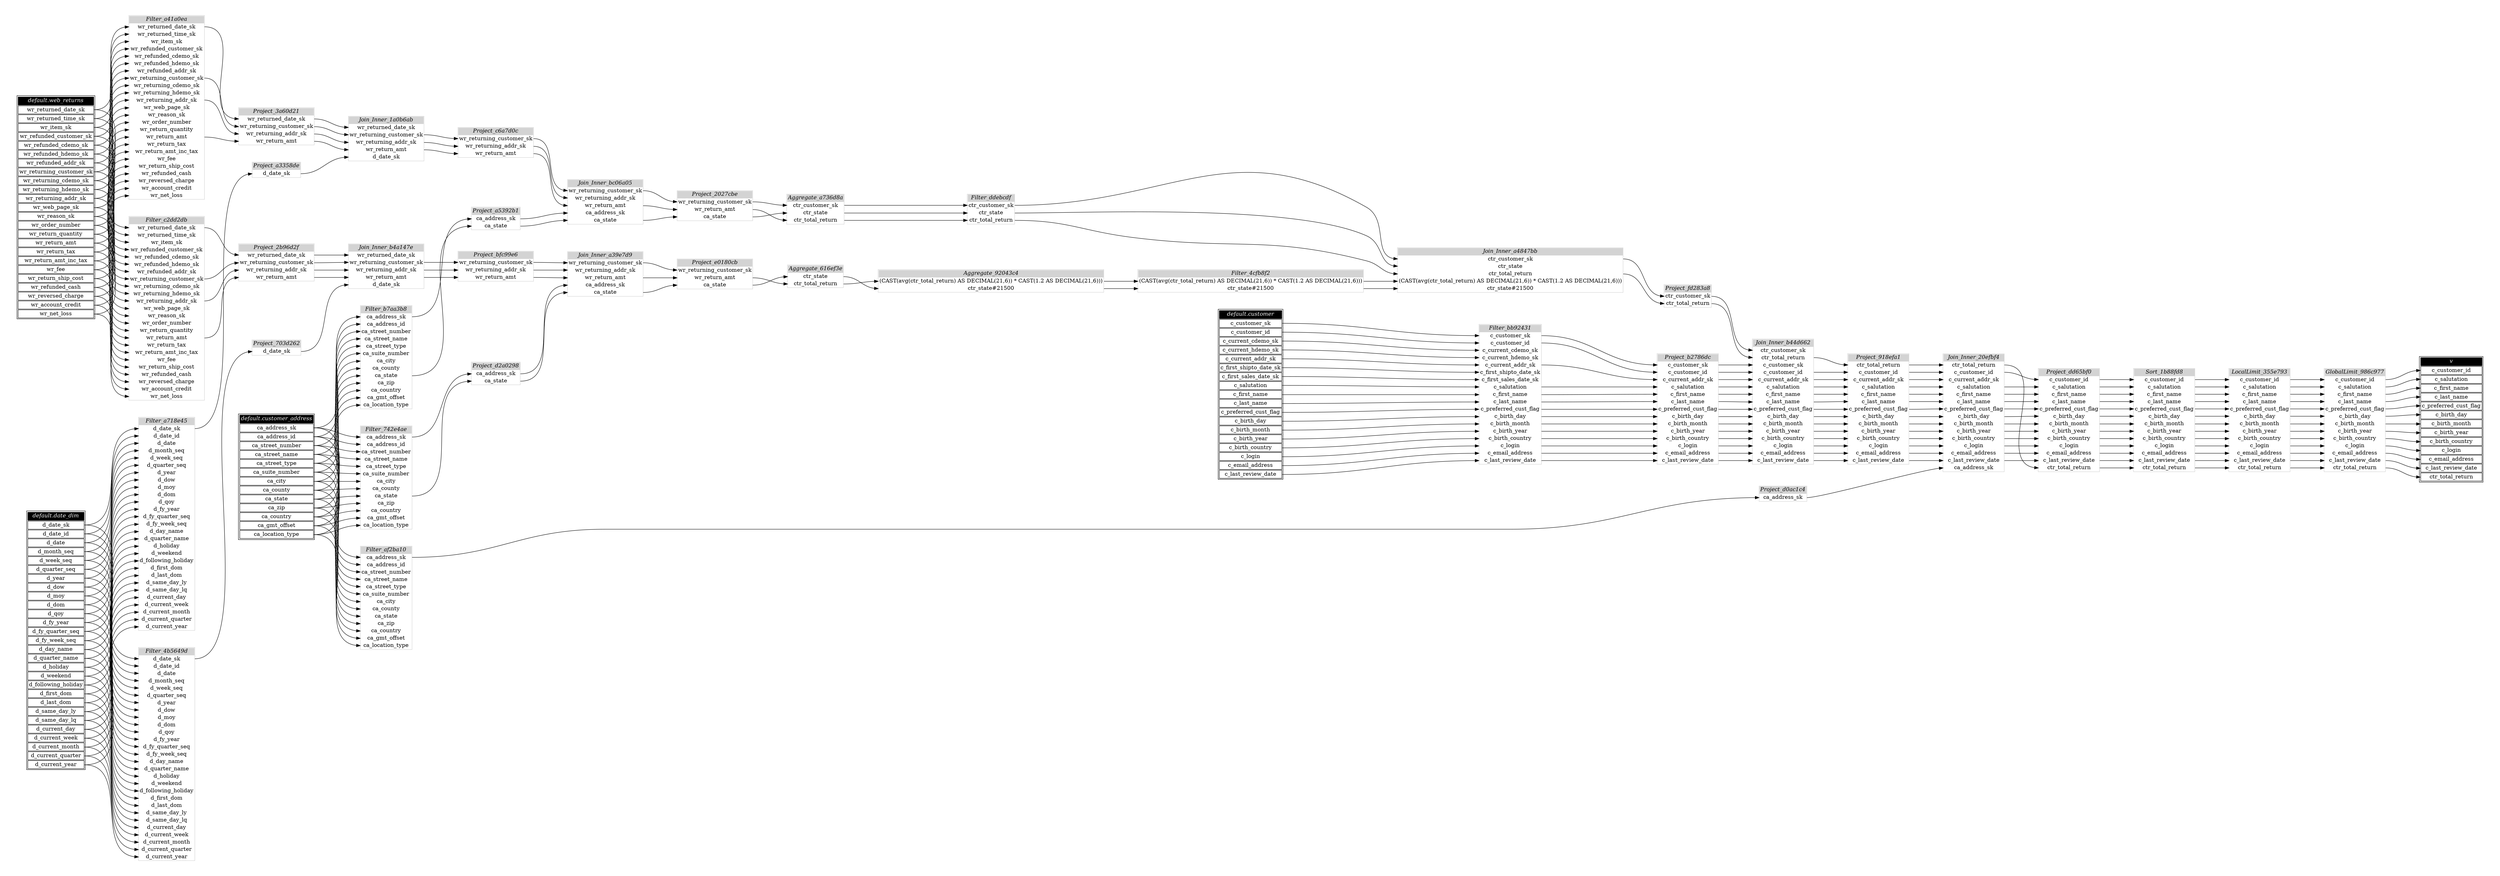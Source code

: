 // Automatically generated by TPCDSFlowTestSuite


digraph {
  graph [pad="0.5" nodesep="0.5" ranksep="1" fontname="Helvetica" rankdir=LR];
  node [shape=plaintext]

  
"Aggregate_616ef3e" [label=<
<table color="lightgray" border="1" cellborder="0" cellspacing="0">
  <tr><td bgcolor="lightgray" port="nodeName"><i>Aggregate_616ef3e</i></td></tr>
  <tr><td port="0">ctr_state</td></tr>
<tr><td port="1">ctr_total_return</td></tr>
</table>>];
     

"Aggregate_92043c4" [label=<
<table color="lightgray" border="1" cellborder="0" cellspacing="0">
  <tr><td bgcolor="lightgray" port="nodeName"><i>Aggregate_92043c4</i></td></tr>
  <tr><td port="0">(CAST(avg(ctr_total_return) AS DECIMAL(21,6)) * CAST(1.2 AS DECIMAL(21,6)))</td></tr>
<tr><td port="1">ctr_state#21500</td></tr>
</table>>];
     

"Aggregate_a736d8a" [label=<
<table color="lightgray" border="1" cellborder="0" cellspacing="0">
  <tr><td bgcolor="lightgray" port="nodeName"><i>Aggregate_a736d8a</i></td></tr>
  <tr><td port="0">ctr_customer_sk</td></tr>
<tr><td port="1">ctr_state</td></tr>
<tr><td port="2">ctr_total_return</td></tr>
</table>>];
     

"Filter_4b5649d" [label=<
<table color="lightgray" border="1" cellborder="0" cellspacing="0">
  <tr><td bgcolor="lightgray" port="nodeName"><i>Filter_4b5649d</i></td></tr>
  <tr><td port="0">d_date_sk</td></tr>
<tr><td port="1">d_date_id</td></tr>
<tr><td port="2">d_date</td></tr>
<tr><td port="3">d_month_seq</td></tr>
<tr><td port="4">d_week_seq</td></tr>
<tr><td port="5">d_quarter_seq</td></tr>
<tr><td port="6">d_year</td></tr>
<tr><td port="7">d_dow</td></tr>
<tr><td port="8">d_moy</td></tr>
<tr><td port="9">d_dom</td></tr>
<tr><td port="10">d_qoy</td></tr>
<tr><td port="11">d_fy_year</td></tr>
<tr><td port="12">d_fy_quarter_seq</td></tr>
<tr><td port="13">d_fy_week_seq</td></tr>
<tr><td port="14">d_day_name</td></tr>
<tr><td port="15">d_quarter_name</td></tr>
<tr><td port="16">d_holiday</td></tr>
<tr><td port="17">d_weekend</td></tr>
<tr><td port="18">d_following_holiday</td></tr>
<tr><td port="19">d_first_dom</td></tr>
<tr><td port="20">d_last_dom</td></tr>
<tr><td port="21">d_same_day_ly</td></tr>
<tr><td port="22">d_same_day_lq</td></tr>
<tr><td port="23">d_current_day</td></tr>
<tr><td port="24">d_current_week</td></tr>
<tr><td port="25">d_current_month</td></tr>
<tr><td port="26">d_current_quarter</td></tr>
<tr><td port="27">d_current_year</td></tr>
</table>>];
     

"Filter_4cfb8f2" [label=<
<table color="lightgray" border="1" cellborder="0" cellspacing="0">
  <tr><td bgcolor="lightgray" port="nodeName"><i>Filter_4cfb8f2</i></td></tr>
  <tr><td port="0">(CAST(avg(ctr_total_return) AS DECIMAL(21,6)) * CAST(1.2 AS DECIMAL(21,6)))</td></tr>
<tr><td port="1">ctr_state#21500</td></tr>
</table>>];
     

"Filter_742e4ae" [label=<
<table color="lightgray" border="1" cellborder="0" cellspacing="0">
  <tr><td bgcolor="lightgray" port="nodeName"><i>Filter_742e4ae</i></td></tr>
  <tr><td port="0">ca_address_sk</td></tr>
<tr><td port="1">ca_address_id</td></tr>
<tr><td port="2">ca_street_number</td></tr>
<tr><td port="3">ca_street_name</td></tr>
<tr><td port="4">ca_street_type</td></tr>
<tr><td port="5">ca_suite_number</td></tr>
<tr><td port="6">ca_city</td></tr>
<tr><td port="7">ca_county</td></tr>
<tr><td port="8">ca_state</td></tr>
<tr><td port="9">ca_zip</td></tr>
<tr><td port="10">ca_country</td></tr>
<tr><td port="11">ca_gmt_offset</td></tr>
<tr><td port="12">ca_location_type</td></tr>
</table>>];
     

"Filter_a41a0ea" [label=<
<table color="lightgray" border="1" cellborder="0" cellspacing="0">
  <tr><td bgcolor="lightgray" port="nodeName"><i>Filter_a41a0ea</i></td></tr>
  <tr><td port="0">wr_returned_date_sk</td></tr>
<tr><td port="1">wr_returned_time_sk</td></tr>
<tr><td port="2">wr_item_sk</td></tr>
<tr><td port="3">wr_refunded_customer_sk</td></tr>
<tr><td port="4">wr_refunded_cdemo_sk</td></tr>
<tr><td port="5">wr_refunded_hdemo_sk</td></tr>
<tr><td port="6">wr_refunded_addr_sk</td></tr>
<tr><td port="7">wr_returning_customer_sk</td></tr>
<tr><td port="8">wr_returning_cdemo_sk</td></tr>
<tr><td port="9">wr_returning_hdemo_sk</td></tr>
<tr><td port="10">wr_returning_addr_sk</td></tr>
<tr><td port="11">wr_web_page_sk</td></tr>
<tr><td port="12">wr_reason_sk</td></tr>
<tr><td port="13">wr_order_number</td></tr>
<tr><td port="14">wr_return_quantity</td></tr>
<tr><td port="15">wr_return_amt</td></tr>
<tr><td port="16">wr_return_tax</td></tr>
<tr><td port="17">wr_return_amt_inc_tax</td></tr>
<tr><td port="18">wr_fee</td></tr>
<tr><td port="19">wr_return_ship_cost</td></tr>
<tr><td port="20">wr_refunded_cash</td></tr>
<tr><td port="21">wr_reversed_charge</td></tr>
<tr><td port="22">wr_account_credit</td></tr>
<tr><td port="23">wr_net_loss</td></tr>
</table>>];
     

"Filter_a718e45" [label=<
<table color="lightgray" border="1" cellborder="0" cellspacing="0">
  <tr><td bgcolor="lightgray" port="nodeName"><i>Filter_a718e45</i></td></tr>
  <tr><td port="0">d_date_sk</td></tr>
<tr><td port="1">d_date_id</td></tr>
<tr><td port="2">d_date</td></tr>
<tr><td port="3">d_month_seq</td></tr>
<tr><td port="4">d_week_seq</td></tr>
<tr><td port="5">d_quarter_seq</td></tr>
<tr><td port="6">d_year</td></tr>
<tr><td port="7">d_dow</td></tr>
<tr><td port="8">d_moy</td></tr>
<tr><td port="9">d_dom</td></tr>
<tr><td port="10">d_qoy</td></tr>
<tr><td port="11">d_fy_year</td></tr>
<tr><td port="12">d_fy_quarter_seq</td></tr>
<tr><td port="13">d_fy_week_seq</td></tr>
<tr><td port="14">d_day_name</td></tr>
<tr><td port="15">d_quarter_name</td></tr>
<tr><td port="16">d_holiday</td></tr>
<tr><td port="17">d_weekend</td></tr>
<tr><td port="18">d_following_holiday</td></tr>
<tr><td port="19">d_first_dom</td></tr>
<tr><td port="20">d_last_dom</td></tr>
<tr><td port="21">d_same_day_ly</td></tr>
<tr><td port="22">d_same_day_lq</td></tr>
<tr><td port="23">d_current_day</td></tr>
<tr><td port="24">d_current_week</td></tr>
<tr><td port="25">d_current_month</td></tr>
<tr><td port="26">d_current_quarter</td></tr>
<tr><td port="27">d_current_year</td></tr>
</table>>];
     

"Filter_af2ba10" [label=<
<table color="lightgray" border="1" cellborder="0" cellspacing="0">
  <tr><td bgcolor="lightgray" port="nodeName"><i>Filter_af2ba10</i></td></tr>
  <tr><td port="0">ca_address_sk</td></tr>
<tr><td port="1">ca_address_id</td></tr>
<tr><td port="2">ca_street_number</td></tr>
<tr><td port="3">ca_street_name</td></tr>
<tr><td port="4">ca_street_type</td></tr>
<tr><td port="5">ca_suite_number</td></tr>
<tr><td port="6">ca_city</td></tr>
<tr><td port="7">ca_county</td></tr>
<tr><td port="8">ca_state</td></tr>
<tr><td port="9">ca_zip</td></tr>
<tr><td port="10">ca_country</td></tr>
<tr><td port="11">ca_gmt_offset</td></tr>
<tr><td port="12">ca_location_type</td></tr>
</table>>];
     

"Filter_b7aa3b8" [label=<
<table color="lightgray" border="1" cellborder="0" cellspacing="0">
  <tr><td bgcolor="lightgray" port="nodeName"><i>Filter_b7aa3b8</i></td></tr>
  <tr><td port="0">ca_address_sk</td></tr>
<tr><td port="1">ca_address_id</td></tr>
<tr><td port="2">ca_street_number</td></tr>
<tr><td port="3">ca_street_name</td></tr>
<tr><td port="4">ca_street_type</td></tr>
<tr><td port="5">ca_suite_number</td></tr>
<tr><td port="6">ca_city</td></tr>
<tr><td port="7">ca_county</td></tr>
<tr><td port="8">ca_state</td></tr>
<tr><td port="9">ca_zip</td></tr>
<tr><td port="10">ca_country</td></tr>
<tr><td port="11">ca_gmt_offset</td></tr>
<tr><td port="12">ca_location_type</td></tr>
</table>>];
     

"Filter_bb92431" [label=<
<table color="lightgray" border="1" cellborder="0" cellspacing="0">
  <tr><td bgcolor="lightgray" port="nodeName"><i>Filter_bb92431</i></td></tr>
  <tr><td port="0">c_customer_sk</td></tr>
<tr><td port="1">c_customer_id</td></tr>
<tr><td port="2">c_current_cdemo_sk</td></tr>
<tr><td port="3">c_current_hdemo_sk</td></tr>
<tr><td port="4">c_current_addr_sk</td></tr>
<tr><td port="5">c_first_shipto_date_sk</td></tr>
<tr><td port="6">c_first_sales_date_sk</td></tr>
<tr><td port="7">c_salutation</td></tr>
<tr><td port="8">c_first_name</td></tr>
<tr><td port="9">c_last_name</td></tr>
<tr><td port="10">c_preferred_cust_flag</td></tr>
<tr><td port="11">c_birth_day</td></tr>
<tr><td port="12">c_birth_month</td></tr>
<tr><td port="13">c_birth_year</td></tr>
<tr><td port="14">c_birth_country</td></tr>
<tr><td port="15">c_login</td></tr>
<tr><td port="16">c_email_address</td></tr>
<tr><td port="17">c_last_review_date</td></tr>
</table>>];
     

"Filter_c2dd2db" [label=<
<table color="lightgray" border="1" cellborder="0" cellspacing="0">
  <tr><td bgcolor="lightgray" port="nodeName"><i>Filter_c2dd2db</i></td></tr>
  <tr><td port="0">wr_returned_date_sk</td></tr>
<tr><td port="1">wr_returned_time_sk</td></tr>
<tr><td port="2">wr_item_sk</td></tr>
<tr><td port="3">wr_refunded_customer_sk</td></tr>
<tr><td port="4">wr_refunded_cdemo_sk</td></tr>
<tr><td port="5">wr_refunded_hdemo_sk</td></tr>
<tr><td port="6">wr_refunded_addr_sk</td></tr>
<tr><td port="7">wr_returning_customer_sk</td></tr>
<tr><td port="8">wr_returning_cdemo_sk</td></tr>
<tr><td port="9">wr_returning_hdemo_sk</td></tr>
<tr><td port="10">wr_returning_addr_sk</td></tr>
<tr><td port="11">wr_web_page_sk</td></tr>
<tr><td port="12">wr_reason_sk</td></tr>
<tr><td port="13">wr_order_number</td></tr>
<tr><td port="14">wr_return_quantity</td></tr>
<tr><td port="15">wr_return_amt</td></tr>
<tr><td port="16">wr_return_tax</td></tr>
<tr><td port="17">wr_return_amt_inc_tax</td></tr>
<tr><td port="18">wr_fee</td></tr>
<tr><td port="19">wr_return_ship_cost</td></tr>
<tr><td port="20">wr_refunded_cash</td></tr>
<tr><td port="21">wr_reversed_charge</td></tr>
<tr><td port="22">wr_account_credit</td></tr>
<tr><td port="23">wr_net_loss</td></tr>
</table>>];
     

"Filter_ddebcdf" [label=<
<table color="lightgray" border="1" cellborder="0" cellspacing="0">
  <tr><td bgcolor="lightgray" port="nodeName"><i>Filter_ddebcdf</i></td></tr>
  <tr><td port="0">ctr_customer_sk</td></tr>
<tr><td port="1">ctr_state</td></tr>
<tr><td port="2">ctr_total_return</td></tr>
</table>>];
     

"GlobalLimit_986c977" [label=<
<table color="lightgray" border="1" cellborder="0" cellspacing="0">
  <tr><td bgcolor="lightgray" port="nodeName"><i>GlobalLimit_986c977</i></td></tr>
  <tr><td port="0">c_customer_id</td></tr>
<tr><td port="1">c_salutation</td></tr>
<tr><td port="2">c_first_name</td></tr>
<tr><td port="3">c_last_name</td></tr>
<tr><td port="4">c_preferred_cust_flag</td></tr>
<tr><td port="5">c_birth_day</td></tr>
<tr><td port="6">c_birth_month</td></tr>
<tr><td port="7">c_birth_year</td></tr>
<tr><td port="8">c_birth_country</td></tr>
<tr><td port="9">c_login</td></tr>
<tr><td port="10">c_email_address</td></tr>
<tr><td port="11">c_last_review_date</td></tr>
<tr><td port="12">ctr_total_return</td></tr>
</table>>];
     

"Join_Inner_1a0b6ab" [label=<
<table color="lightgray" border="1" cellborder="0" cellspacing="0">
  <tr><td bgcolor="lightgray" port="nodeName"><i>Join_Inner_1a0b6ab</i></td></tr>
  <tr><td port="0">wr_returned_date_sk</td></tr>
<tr><td port="1">wr_returning_customer_sk</td></tr>
<tr><td port="2">wr_returning_addr_sk</td></tr>
<tr><td port="3">wr_return_amt</td></tr>
<tr><td port="4">d_date_sk</td></tr>
</table>>];
     

"Join_Inner_20efbf4" [label=<
<table color="lightgray" border="1" cellborder="0" cellspacing="0">
  <tr><td bgcolor="lightgray" port="nodeName"><i>Join_Inner_20efbf4</i></td></tr>
  <tr><td port="0">ctr_total_return</td></tr>
<tr><td port="1">c_customer_id</td></tr>
<tr><td port="2">c_current_addr_sk</td></tr>
<tr><td port="3">c_salutation</td></tr>
<tr><td port="4">c_first_name</td></tr>
<tr><td port="5">c_last_name</td></tr>
<tr><td port="6">c_preferred_cust_flag</td></tr>
<tr><td port="7">c_birth_day</td></tr>
<tr><td port="8">c_birth_month</td></tr>
<tr><td port="9">c_birth_year</td></tr>
<tr><td port="10">c_birth_country</td></tr>
<tr><td port="11">c_login</td></tr>
<tr><td port="12">c_email_address</td></tr>
<tr><td port="13">c_last_review_date</td></tr>
<tr><td port="14">ca_address_sk</td></tr>
</table>>];
     

"Join_Inner_a39e7d9" [label=<
<table color="lightgray" border="1" cellborder="0" cellspacing="0">
  <tr><td bgcolor="lightgray" port="nodeName"><i>Join_Inner_a39e7d9</i></td></tr>
  <tr><td port="0">wr_returning_customer_sk</td></tr>
<tr><td port="1">wr_returning_addr_sk</td></tr>
<tr><td port="2">wr_return_amt</td></tr>
<tr><td port="3">ca_address_sk</td></tr>
<tr><td port="4">ca_state</td></tr>
</table>>];
     

"Join_Inner_a4847bb" [label=<
<table color="lightgray" border="1" cellborder="0" cellspacing="0">
  <tr><td bgcolor="lightgray" port="nodeName"><i>Join_Inner_a4847bb</i></td></tr>
  <tr><td port="0">ctr_customer_sk</td></tr>
<tr><td port="1">ctr_state</td></tr>
<tr><td port="2">ctr_total_return</td></tr>
<tr><td port="3">(CAST(avg(ctr_total_return) AS DECIMAL(21,6)) * CAST(1.2 AS DECIMAL(21,6)))</td></tr>
<tr><td port="4">ctr_state#21500</td></tr>
</table>>];
     

"Join_Inner_b44d662" [label=<
<table color="lightgray" border="1" cellborder="0" cellspacing="0">
  <tr><td bgcolor="lightgray" port="nodeName"><i>Join_Inner_b44d662</i></td></tr>
  <tr><td port="0">ctr_customer_sk</td></tr>
<tr><td port="1">ctr_total_return</td></tr>
<tr><td port="2">c_customer_sk</td></tr>
<tr><td port="3">c_customer_id</td></tr>
<tr><td port="4">c_current_addr_sk</td></tr>
<tr><td port="5">c_salutation</td></tr>
<tr><td port="6">c_first_name</td></tr>
<tr><td port="7">c_last_name</td></tr>
<tr><td port="8">c_preferred_cust_flag</td></tr>
<tr><td port="9">c_birth_day</td></tr>
<tr><td port="10">c_birth_month</td></tr>
<tr><td port="11">c_birth_year</td></tr>
<tr><td port="12">c_birth_country</td></tr>
<tr><td port="13">c_login</td></tr>
<tr><td port="14">c_email_address</td></tr>
<tr><td port="15">c_last_review_date</td></tr>
</table>>];
     

"Join_Inner_b4a147e" [label=<
<table color="lightgray" border="1" cellborder="0" cellspacing="0">
  <tr><td bgcolor="lightgray" port="nodeName"><i>Join_Inner_b4a147e</i></td></tr>
  <tr><td port="0">wr_returned_date_sk</td></tr>
<tr><td port="1">wr_returning_customer_sk</td></tr>
<tr><td port="2">wr_returning_addr_sk</td></tr>
<tr><td port="3">wr_return_amt</td></tr>
<tr><td port="4">d_date_sk</td></tr>
</table>>];
     

"Join_Inner_bc06a05" [label=<
<table color="lightgray" border="1" cellborder="0" cellspacing="0">
  <tr><td bgcolor="lightgray" port="nodeName"><i>Join_Inner_bc06a05</i></td></tr>
  <tr><td port="0">wr_returning_customer_sk</td></tr>
<tr><td port="1">wr_returning_addr_sk</td></tr>
<tr><td port="2">wr_return_amt</td></tr>
<tr><td port="3">ca_address_sk</td></tr>
<tr><td port="4">ca_state</td></tr>
</table>>];
     

"LocalLimit_355e793" [label=<
<table color="lightgray" border="1" cellborder="0" cellspacing="0">
  <tr><td bgcolor="lightgray" port="nodeName"><i>LocalLimit_355e793</i></td></tr>
  <tr><td port="0">c_customer_id</td></tr>
<tr><td port="1">c_salutation</td></tr>
<tr><td port="2">c_first_name</td></tr>
<tr><td port="3">c_last_name</td></tr>
<tr><td port="4">c_preferred_cust_flag</td></tr>
<tr><td port="5">c_birth_day</td></tr>
<tr><td port="6">c_birth_month</td></tr>
<tr><td port="7">c_birth_year</td></tr>
<tr><td port="8">c_birth_country</td></tr>
<tr><td port="9">c_login</td></tr>
<tr><td port="10">c_email_address</td></tr>
<tr><td port="11">c_last_review_date</td></tr>
<tr><td port="12">ctr_total_return</td></tr>
</table>>];
     

"Project_2027cbe" [label=<
<table color="lightgray" border="1" cellborder="0" cellspacing="0">
  <tr><td bgcolor="lightgray" port="nodeName"><i>Project_2027cbe</i></td></tr>
  <tr><td port="0">wr_returning_customer_sk</td></tr>
<tr><td port="1">wr_return_amt</td></tr>
<tr><td port="2">ca_state</td></tr>
</table>>];
     

"Project_2b96d2f" [label=<
<table color="lightgray" border="1" cellborder="0" cellspacing="0">
  <tr><td bgcolor="lightgray" port="nodeName"><i>Project_2b96d2f</i></td></tr>
  <tr><td port="0">wr_returned_date_sk</td></tr>
<tr><td port="1">wr_returning_customer_sk</td></tr>
<tr><td port="2">wr_returning_addr_sk</td></tr>
<tr><td port="3">wr_return_amt</td></tr>
</table>>];
     

"Project_3a60d21" [label=<
<table color="lightgray" border="1" cellborder="0" cellspacing="0">
  <tr><td bgcolor="lightgray" port="nodeName"><i>Project_3a60d21</i></td></tr>
  <tr><td port="0">wr_returned_date_sk</td></tr>
<tr><td port="1">wr_returning_customer_sk</td></tr>
<tr><td port="2">wr_returning_addr_sk</td></tr>
<tr><td port="3">wr_return_amt</td></tr>
</table>>];
     

"Project_703d262" [label=<
<table color="lightgray" border="1" cellborder="0" cellspacing="0">
  <tr><td bgcolor="lightgray" port="nodeName"><i>Project_703d262</i></td></tr>
  <tr><td port="0">d_date_sk</td></tr>
</table>>];
     

"Project_918efa1" [label=<
<table color="lightgray" border="1" cellborder="0" cellspacing="0">
  <tr><td bgcolor="lightgray" port="nodeName"><i>Project_918efa1</i></td></tr>
  <tr><td port="0">ctr_total_return</td></tr>
<tr><td port="1">c_customer_id</td></tr>
<tr><td port="2">c_current_addr_sk</td></tr>
<tr><td port="3">c_salutation</td></tr>
<tr><td port="4">c_first_name</td></tr>
<tr><td port="5">c_last_name</td></tr>
<tr><td port="6">c_preferred_cust_flag</td></tr>
<tr><td port="7">c_birth_day</td></tr>
<tr><td port="8">c_birth_month</td></tr>
<tr><td port="9">c_birth_year</td></tr>
<tr><td port="10">c_birth_country</td></tr>
<tr><td port="11">c_login</td></tr>
<tr><td port="12">c_email_address</td></tr>
<tr><td port="13">c_last_review_date</td></tr>
</table>>];
     

"Project_a3358de" [label=<
<table color="lightgray" border="1" cellborder="0" cellspacing="0">
  <tr><td bgcolor="lightgray" port="nodeName"><i>Project_a3358de</i></td></tr>
  <tr><td port="0">d_date_sk</td></tr>
</table>>];
     

"Project_a5392b1" [label=<
<table color="lightgray" border="1" cellborder="0" cellspacing="0">
  <tr><td bgcolor="lightgray" port="nodeName"><i>Project_a5392b1</i></td></tr>
  <tr><td port="0">ca_address_sk</td></tr>
<tr><td port="1">ca_state</td></tr>
</table>>];
     

"Project_b2786dc" [label=<
<table color="lightgray" border="1" cellborder="0" cellspacing="0">
  <tr><td bgcolor="lightgray" port="nodeName"><i>Project_b2786dc</i></td></tr>
  <tr><td port="0">c_customer_sk</td></tr>
<tr><td port="1">c_customer_id</td></tr>
<tr><td port="2">c_current_addr_sk</td></tr>
<tr><td port="3">c_salutation</td></tr>
<tr><td port="4">c_first_name</td></tr>
<tr><td port="5">c_last_name</td></tr>
<tr><td port="6">c_preferred_cust_flag</td></tr>
<tr><td port="7">c_birth_day</td></tr>
<tr><td port="8">c_birth_month</td></tr>
<tr><td port="9">c_birth_year</td></tr>
<tr><td port="10">c_birth_country</td></tr>
<tr><td port="11">c_login</td></tr>
<tr><td port="12">c_email_address</td></tr>
<tr><td port="13">c_last_review_date</td></tr>
</table>>];
     

"Project_bfc99e6" [label=<
<table color="lightgray" border="1" cellborder="0" cellspacing="0">
  <tr><td bgcolor="lightgray" port="nodeName"><i>Project_bfc99e6</i></td></tr>
  <tr><td port="0">wr_returning_customer_sk</td></tr>
<tr><td port="1">wr_returning_addr_sk</td></tr>
<tr><td port="2">wr_return_amt</td></tr>
</table>>];
     

"Project_c6a7d0c" [label=<
<table color="lightgray" border="1" cellborder="0" cellspacing="0">
  <tr><td bgcolor="lightgray" port="nodeName"><i>Project_c6a7d0c</i></td></tr>
  <tr><td port="0">wr_returning_customer_sk</td></tr>
<tr><td port="1">wr_returning_addr_sk</td></tr>
<tr><td port="2">wr_return_amt</td></tr>
</table>>];
     

"Project_d0ac1c4" [label=<
<table color="lightgray" border="1" cellborder="0" cellspacing="0">
  <tr><td bgcolor="lightgray" port="nodeName"><i>Project_d0ac1c4</i></td></tr>
  <tr><td port="0">ca_address_sk</td></tr>
</table>>];
     

"Project_d2a0298" [label=<
<table color="lightgray" border="1" cellborder="0" cellspacing="0">
  <tr><td bgcolor="lightgray" port="nodeName"><i>Project_d2a0298</i></td></tr>
  <tr><td port="0">ca_address_sk</td></tr>
<tr><td port="1">ca_state</td></tr>
</table>>];
     

"Project_dd65bf0" [label=<
<table color="lightgray" border="1" cellborder="0" cellspacing="0">
  <tr><td bgcolor="lightgray" port="nodeName"><i>Project_dd65bf0</i></td></tr>
  <tr><td port="0">c_customer_id</td></tr>
<tr><td port="1">c_salutation</td></tr>
<tr><td port="2">c_first_name</td></tr>
<tr><td port="3">c_last_name</td></tr>
<tr><td port="4">c_preferred_cust_flag</td></tr>
<tr><td port="5">c_birth_day</td></tr>
<tr><td port="6">c_birth_month</td></tr>
<tr><td port="7">c_birth_year</td></tr>
<tr><td port="8">c_birth_country</td></tr>
<tr><td port="9">c_login</td></tr>
<tr><td port="10">c_email_address</td></tr>
<tr><td port="11">c_last_review_date</td></tr>
<tr><td port="12">ctr_total_return</td></tr>
</table>>];
     

"Project_e0180cb" [label=<
<table color="lightgray" border="1" cellborder="0" cellspacing="0">
  <tr><td bgcolor="lightgray" port="nodeName"><i>Project_e0180cb</i></td></tr>
  <tr><td port="0">wr_returning_customer_sk</td></tr>
<tr><td port="1">wr_return_amt</td></tr>
<tr><td port="2">ca_state</td></tr>
</table>>];
     

"Project_fd283a8" [label=<
<table color="lightgray" border="1" cellborder="0" cellspacing="0">
  <tr><td bgcolor="lightgray" port="nodeName"><i>Project_fd283a8</i></td></tr>
  <tr><td port="0">ctr_customer_sk</td></tr>
<tr><td port="1">ctr_total_return</td></tr>
</table>>];
     

"Sort_1b88fd8" [label=<
<table color="lightgray" border="1" cellborder="0" cellspacing="0">
  <tr><td bgcolor="lightgray" port="nodeName"><i>Sort_1b88fd8</i></td></tr>
  <tr><td port="0">c_customer_id</td></tr>
<tr><td port="1">c_salutation</td></tr>
<tr><td port="2">c_first_name</td></tr>
<tr><td port="3">c_last_name</td></tr>
<tr><td port="4">c_preferred_cust_flag</td></tr>
<tr><td port="5">c_birth_day</td></tr>
<tr><td port="6">c_birth_month</td></tr>
<tr><td port="7">c_birth_year</td></tr>
<tr><td port="8">c_birth_country</td></tr>
<tr><td port="9">c_login</td></tr>
<tr><td port="10">c_email_address</td></tr>
<tr><td port="11">c_last_review_date</td></tr>
<tr><td port="12">ctr_total_return</td></tr>
</table>>];
     

"default.customer" [color="black" label=<
<table>
  <tr><td bgcolor="black" port="nodeName"><i><font color="white">default.customer</font></i></td></tr>
  <tr><td port="0">c_customer_sk</td></tr>
<tr><td port="1">c_customer_id</td></tr>
<tr><td port="2">c_current_cdemo_sk</td></tr>
<tr><td port="3">c_current_hdemo_sk</td></tr>
<tr><td port="4">c_current_addr_sk</td></tr>
<tr><td port="5">c_first_shipto_date_sk</td></tr>
<tr><td port="6">c_first_sales_date_sk</td></tr>
<tr><td port="7">c_salutation</td></tr>
<tr><td port="8">c_first_name</td></tr>
<tr><td port="9">c_last_name</td></tr>
<tr><td port="10">c_preferred_cust_flag</td></tr>
<tr><td port="11">c_birth_day</td></tr>
<tr><td port="12">c_birth_month</td></tr>
<tr><td port="13">c_birth_year</td></tr>
<tr><td port="14">c_birth_country</td></tr>
<tr><td port="15">c_login</td></tr>
<tr><td port="16">c_email_address</td></tr>
<tr><td port="17">c_last_review_date</td></tr>
</table>>];
     

"default.customer_address" [color="black" label=<
<table>
  <tr><td bgcolor="black" port="nodeName"><i><font color="white">default.customer_address</font></i></td></tr>
  <tr><td port="0">ca_address_sk</td></tr>
<tr><td port="1">ca_address_id</td></tr>
<tr><td port="2">ca_street_number</td></tr>
<tr><td port="3">ca_street_name</td></tr>
<tr><td port="4">ca_street_type</td></tr>
<tr><td port="5">ca_suite_number</td></tr>
<tr><td port="6">ca_city</td></tr>
<tr><td port="7">ca_county</td></tr>
<tr><td port="8">ca_state</td></tr>
<tr><td port="9">ca_zip</td></tr>
<tr><td port="10">ca_country</td></tr>
<tr><td port="11">ca_gmt_offset</td></tr>
<tr><td port="12">ca_location_type</td></tr>
</table>>];
     

"default.date_dim" [color="black" label=<
<table>
  <tr><td bgcolor="black" port="nodeName"><i><font color="white">default.date_dim</font></i></td></tr>
  <tr><td port="0">d_date_sk</td></tr>
<tr><td port="1">d_date_id</td></tr>
<tr><td port="2">d_date</td></tr>
<tr><td port="3">d_month_seq</td></tr>
<tr><td port="4">d_week_seq</td></tr>
<tr><td port="5">d_quarter_seq</td></tr>
<tr><td port="6">d_year</td></tr>
<tr><td port="7">d_dow</td></tr>
<tr><td port="8">d_moy</td></tr>
<tr><td port="9">d_dom</td></tr>
<tr><td port="10">d_qoy</td></tr>
<tr><td port="11">d_fy_year</td></tr>
<tr><td port="12">d_fy_quarter_seq</td></tr>
<tr><td port="13">d_fy_week_seq</td></tr>
<tr><td port="14">d_day_name</td></tr>
<tr><td port="15">d_quarter_name</td></tr>
<tr><td port="16">d_holiday</td></tr>
<tr><td port="17">d_weekend</td></tr>
<tr><td port="18">d_following_holiday</td></tr>
<tr><td port="19">d_first_dom</td></tr>
<tr><td port="20">d_last_dom</td></tr>
<tr><td port="21">d_same_day_ly</td></tr>
<tr><td port="22">d_same_day_lq</td></tr>
<tr><td port="23">d_current_day</td></tr>
<tr><td port="24">d_current_week</td></tr>
<tr><td port="25">d_current_month</td></tr>
<tr><td port="26">d_current_quarter</td></tr>
<tr><td port="27">d_current_year</td></tr>
</table>>];
     

"default.web_returns" [color="black" label=<
<table>
  <tr><td bgcolor="black" port="nodeName"><i><font color="white">default.web_returns</font></i></td></tr>
  <tr><td port="0">wr_returned_date_sk</td></tr>
<tr><td port="1">wr_returned_time_sk</td></tr>
<tr><td port="2">wr_item_sk</td></tr>
<tr><td port="3">wr_refunded_customer_sk</td></tr>
<tr><td port="4">wr_refunded_cdemo_sk</td></tr>
<tr><td port="5">wr_refunded_hdemo_sk</td></tr>
<tr><td port="6">wr_refunded_addr_sk</td></tr>
<tr><td port="7">wr_returning_customer_sk</td></tr>
<tr><td port="8">wr_returning_cdemo_sk</td></tr>
<tr><td port="9">wr_returning_hdemo_sk</td></tr>
<tr><td port="10">wr_returning_addr_sk</td></tr>
<tr><td port="11">wr_web_page_sk</td></tr>
<tr><td port="12">wr_reason_sk</td></tr>
<tr><td port="13">wr_order_number</td></tr>
<tr><td port="14">wr_return_quantity</td></tr>
<tr><td port="15">wr_return_amt</td></tr>
<tr><td port="16">wr_return_tax</td></tr>
<tr><td port="17">wr_return_amt_inc_tax</td></tr>
<tr><td port="18">wr_fee</td></tr>
<tr><td port="19">wr_return_ship_cost</td></tr>
<tr><td port="20">wr_refunded_cash</td></tr>
<tr><td port="21">wr_reversed_charge</td></tr>
<tr><td port="22">wr_account_credit</td></tr>
<tr><td port="23">wr_net_loss</td></tr>
</table>>];
     

"v" [color="black" label=<
<table>
  <tr><td bgcolor="black" port="nodeName"><i><font color="white">v</font></i></td></tr>
  <tr><td port="0">c_customer_id</td></tr>
<tr><td port="1">c_salutation</td></tr>
<tr><td port="2">c_first_name</td></tr>
<tr><td port="3">c_last_name</td></tr>
<tr><td port="4">c_preferred_cust_flag</td></tr>
<tr><td port="5">c_birth_day</td></tr>
<tr><td port="6">c_birth_month</td></tr>
<tr><td port="7">c_birth_year</td></tr>
<tr><td port="8">c_birth_country</td></tr>
<tr><td port="9">c_login</td></tr>
<tr><td port="10">c_email_address</td></tr>
<tr><td port="11">c_last_review_date</td></tr>
<tr><td port="12">ctr_total_return</td></tr>
</table>>];
     
  "Aggregate_616ef3e":0 -> "Aggregate_92043c4":1;
"Aggregate_616ef3e":1 -> "Aggregate_92043c4":0;
"Aggregate_92043c4":0 -> "Filter_4cfb8f2":0;
"Aggregate_92043c4":1 -> "Filter_4cfb8f2":1;
"Aggregate_a736d8a":0 -> "Filter_ddebcdf":0;
"Aggregate_a736d8a":1 -> "Filter_ddebcdf":1;
"Aggregate_a736d8a":2 -> "Filter_ddebcdf":2;
"Filter_4b5649d":0 -> "Project_703d262":0;
"Filter_4cfb8f2":0 -> "Join_Inner_a4847bb":3;
"Filter_4cfb8f2":1 -> "Join_Inner_a4847bb":4;
"Filter_742e4ae":0 -> "Project_d2a0298":0;
"Filter_742e4ae":8 -> "Project_d2a0298":1;
"Filter_a41a0ea":0 -> "Project_3a60d21":0;
"Filter_a41a0ea":10 -> "Project_3a60d21":2;
"Filter_a41a0ea":15 -> "Project_3a60d21":3;
"Filter_a41a0ea":7 -> "Project_3a60d21":1;
"Filter_a718e45":0 -> "Project_a3358de":0;
"Filter_af2ba10":0 -> "Project_d0ac1c4":0;
"Filter_b7aa3b8":0 -> "Project_a5392b1":0;
"Filter_b7aa3b8":8 -> "Project_a5392b1":1;
"Filter_bb92431":0 -> "Project_b2786dc":0;
"Filter_bb92431":1 -> "Project_b2786dc":1;
"Filter_bb92431":10 -> "Project_b2786dc":6;
"Filter_bb92431":11 -> "Project_b2786dc":7;
"Filter_bb92431":12 -> "Project_b2786dc":8;
"Filter_bb92431":13 -> "Project_b2786dc":9;
"Filter_bb92431":14 -> "Project_b2786dc":10;
"Filter_bb92431":15 -> "Project_b2786dc":11;
"Filter_bb92431":16 -> "Project_b2786dc":12;
"Filter_bb92431":17 -> "Project_b2786dc":13;
"Filter_bb92431":4 -> "Project_b2786dc":2;
"Filter_bb92431":7 -> "Project_b2786dc":3;
"Filter_bb92431":8 -> "Project_b2786dc":4;
"Filter_bb92431":9 -> "Project_b2786dc":5;
"Filter_c2dd2db":0 -> "Project_2b96d2f":0;
"Filter_c2dd2db":10 -> "Project_2b96d2f":2;
"Filter_c2dd2db":15 -> "Project_2b96d2f":3;
"Filter_c2dd2db":7 -> "Project_2b96d2f":1;
"Filter_ddebcdf":0 -> "Join_Inner_a4847bb":0;
"Filter_ddebcdf":1 -> "Join_Inner_a4847bb":1;
"Filter_ddebcdf":2 -> "Join_Inner_a4847bb":2;
"GlobalLimit_986c977":0 -> "v":0;
"GlobalLimit_986c977":1 -> "v":1;
"GlobalLimit_986c977":10 -> "v":10;
"GlobalLimit_986c977":11 -> "v":11;
"GlobalLimit_986c977":12 -> "v":12;
"GlobalLimit_986c977":2 -> "v":2;
"GlobalLimit_986c977":3 -> "v":3;
"GlobalLimit_986c977":4 -> "v":4;
"GlobalLimit_986c977":5 -> "v":5;
"GlobalLimit_986c977":6 -> "v":6;
"GlobalLimit_986c977":7 -> "v":7;
"GlobalLimit_986c977":8 -> "v":8;
"GlobalLimit_986c977":9 -> "v":9;
"Join_Inner_1a0b6ab":1 -> "Project_c6a7d0c":0;
"Join_Inner_1a0b6ab":2 -> "Project_c6a7d0c":1;
"Join_Inner_1a0b6ab":3 -> "Project_c6a7d0c":2;
"Join_Inner_20efbf4":0 -> "Project_dd65bf0":12;
"Join_Inner_20efbf4":1 -> "Project_dd65bf0":0;
"Join_Inner_20efbf4":10 -> "Project_dd65bf0":8;
"Join_Inner_20efbf4":11 -> "Project_dd65bf0":9;
"Join_Inner_20efbf4":12 -> "Project_dd65bf0":10;
"Join_Inner_20efbf4":13 -> "Project_dd65bf0":11;
"Join_Inner_20efbf4":3 -> "Project_dd65bf0":1;
"Join_Inner_20efbf4":4 -> "Project_dd65bf0":2;
"Join_Inner_20efbf4":5 -> "Project_dd65bf0":3;
"Join_Inner_20efbf4":6 -> "Project_dd65bf0":4;
"Join_Inner_20efbf4":7 -> "Project_dd65bf0":5;
"Join_Inner_20efbf4":8 -> "Project_dd65bf0":6;
"Join_Inner_20efbf4":9 -> "Project_dd65bf0":7;
"Join_Inner_a39e7d9":0 -> "Project_e0180cb":0;
"Join_Inner_a39e7d9":2 -> "Project_e0180cb":1;
"Join_Inner_a39e7d9":4 -> "Project_e0180cb":2;
"Join_Inner_a4847bb":0 -> "Project_fd283a8":0;
"Join_Inner_a4847bb":2 -> "Project_fd283a8":1;
"Join_Inner_b44d662":1 -> "Project_918efa1":0;
"Join_Inner_b44d662":10 -> "Project_918efa1":8;
"Join_Inner_b44d662":11 -> "Project_918efa1":9;
"Join_Inner_b44d662":12 -> "Project_918efa1":10;
"Join_Inner_b44d662":13 -> "Project_918efa1":11;
"Join_Inner_b44d662":14 -> "Project_918efa1":12;
"Join_Inner_b44d662":15 -> "Project_918efa1":13;
"Join_Inner_b44d662":3 -> "Project_918efa1":1;
"Join_Inner_b44d662":4 -> "Project_918efa1":2;
"Join_Inner_b44d662":5 -> "Project_918efa1":3;
"Join_Inner_b44d662":6 -> "Project_918efa1":4;
"Join_Inner_b44d662":7 -> "Project_918efa1":5;
"Join_Inner_b44d662":8 -> "Project_918efa1":6;
"Join_Inner_b44d662":9 -> "Project_918efa1":7;
"Join_Inner_b4a147e":1 -> "Project_bfc99e6":0;
"Join_Inner_b4a147e":2 -> "Project_bfc99e6":1;
"Join_Inner_b4a147e":3 -> "Project_bfc99e6":2;
"Join_Inner_bc06a05":0 -> "Project_2027cbe":0;
"Join_Inner_bc06a05":2 -> "Project_2027cbe":1;
"Join_Inner_bc06a05":4 -> "Project_2027cbe":2;
"LocalLimit_355e793":0 -> "GlobalLimit_986c977":0;
"LocalLimit_355e793":1 -> "GlobalLimit_986c977":1;
"LocalLimit_355e793":10 -> "GlobalLimit_986c977":10;
"LocalLimit_355e793":11 -> "GlobalLimit_986c977":11;
"LocalLimit_355e793":12 -> "GlobalLimit_986c977":12;
"LocalLimit_355e793":2 -> "GlobalLimit_986c977":2;
"LocalLimit_355e793":3 -> "GlobalLimit_986c977":3;
"LocalLimit_355e793":4 -> "GlobalLimit_986c977":4;
"LocalLimit_355e793":5 -> "GlobalLimit_986c977":5;
"LocalLimit_355e793":6 -> "GlobalLimit_986c977":6;
"LocalLimit_355e793":7 -> "GlobalLimit_986c977":7;
"LocalLimit_355e793":8 -> "GlobalLimit_986c977":8;
"LocalLimit_355e793":9 -> "GlobalLimit_986c977":9;
"Project_2027cbe":0 -> "Aggregate_a736d8a":0;
"Project_2027cbe":1 -> "Aggregate_a736d8a":2;
"Project_2027cbe":2 -> "Aggregate_a736d8a":1;
"Project_2b96d2f":0 -> "Join_Inner_b4a147e":0;
"Project_2b96d2f":1 -> "Join_Inner_b4a147e":1;
"Project_2b96d2f":2 -> "Join_Inner_b4a147e":2;
"Project_2b96d2f":3 -> "Join_Inner_b4a147e":3;
"Project_3a60d21":0 -> "Join_Inner_1a0b6ab":0;
"Project_3a60d21":1 -> "Join_Inner_1a0b6ab":1;
"Project_3a60d21":2 -> "Join_Inner_1a0b6ab":2;
"Project_3a60d21":3 -> "Join_Inner_1a0b6ab":3;
"Project_703d262":0 -> "Join_Inner_b4a147e":4;
"Project_918efa1":0 -> "Join_Inner_20efbf4":0;
"Project_918efa1":1 -> "Join_Inner_20efbf4":1;
"Project_918efa1":10 -> "Join_Inner_20efbf4":10;
"Project_918efa1":11 -> "Join_Inner_20efbf4":11;
"Project_918efa1":12 -> "Join_Inner_20efbf4":12;
"Project_918efa1":13 -> "Join_Inner_20efbf4":13;
"Project_918efa1":2 -> "Join_Inner_20efbf4":2;
"Project_918efa1":3 -> "Join_Inner_20efbf4":3;
"Project_918efa1":4 -> "Join_Inner_20efbf4":4;
"Project_918efa1":5 -> "Join_Inner_20efbf4":5;
"Project_918efa1":6 -> "Join_Inner_20efbf4":6;
"Project_918efa1":7 -> "Join_Inner_20efbf4":7;
"Project_918efa1":8 -> "Join_Inner_20efbf4":8;
"Project_918efa1":9 -> "Join_Inner_20efbf4":9;
"Project_a3358de":0 -> "Join_Inner_1a0b6ab":4;
"Project_a5392b1":0 -> "Join_Inner_bc06a05":3;
"Project_a5392b1":1 -> "Join_Inner_bc06a05":4;
"Project_b2786dc":0 -> "Join_Inner_b44d662":2;
"Project_b2786dc":1 -> "Join_Inner_b44d662":3;
"Project_b2786dc":10 -> "Join_Inner_b44d662":12;
"Project_b2786dc":11 -> "Join_Inner_b44d662":13;
"Project_b2786dc":12 -> "Join_Inner_b44d662":14;
"Project_b2786dc":13 -> "Join_Inner_b44d662":15;
"Project_b2786dc":2 -> "Join_Inner_b44d662":4;
"Project_b2786dc":3 -> "Join_Inner_b44d662":5;
"Project_b2786dc":4 -> "Join_Inner_b44d662":6;
"Project_b2786dc":5 -> "Join_Inner_b44d662":7;
"Project_b2786dc":6 -> "Join_Inner_b44d662":8;
"Project_b2786dc":7 -> "Join_Inner_b44d662":9;
"Project_b2786dc":8 -> "Join_Inner_b44d662":10;
"Project_b2786dc":9 -> "Join_Inner_b44d662":11;
"Project_bfc99e6":0 -> "Join_Inner_a39e7d9":0;
"Project_bfc99e6":1 -> "Join_Inner_a39e7d9":1;
"Project_bfc99e6":2 -> "Join_Inner_a39e7d9":2;
"Project_c6a7d0c":0 -> "Join_Inner_bc06a05":0;
"Project_c6a7d0c":1 -> "Join_Inner_bc06a05":1;
"Project_c6a7d0c":2 -> "Join_Inner_bc06a05":2;
"Project_d0ac1c4":0 -> "Join_Inner_20efbf4":14;
"Project_d2a0298":0 -> "Join_Inner_a39e7d9":3;
"Project_d2a0298":1 -> "Join_Inner_a39e7d9":4;
"Project_dd65bf0":0 -> "Sort_1b88fd8":0;
"Project_dd65bf0":1 -> "Sort_1b88fd8":1;
"Project_dd65bf0":10 -> "Sort_1b88fd8":10;
"Project_dd65bf0":11 -> "Sort_1b88fd8":11;
"Project_dd65bf0":12 -> "Sort_1b88fd8":12;
"Project_dd65bf0":2 -> "Sort_1b88fd8":2;
"Project_dd65bf0":3 -> "Sort_1b88fd8":3;
"Project_dd65bf0":4 -> "Sort_1b88fd8":4;
"Project_dd65bf0":5 -> "Sort_1b88fd8":5;
"Project_dd65bf0":6 -> "Sort_1b88fd8":6;
"Project_dd65bf0":7 -> "Sort_1b88fd8":7;
"Project_dd65bf0":8 -> "Sort_1b88fd8":8;
"Project_dd65bf0":9 -> "Sort_1b88fd8":9;
"Project_e0180cb":1 -> "Aggregate_616ef3e":1;
"Project_e0180cb":2 -> "Aggregate_616ef3e":0;
"Project_fd283a8":0 -> "Join_Inner_b44d662":0;
"Project_fd283a8":1 -> "Join_Inner_b44d662":1;
"Sort_1b88fd8":0 -> "LocalLimit_355e793":0;
"Sort_1b88fd8":1 -> "LocalLimit_355e793":1;
"Sort_1b88fd8":10 -> "LocalLimit_355e793":10;
"Sort_1b88fd8":11 -> "LocalLimit_355e793":11;
"Sort_1b88fd8":12 -> "LocalLimit_355e793":12;
"Sort_1b88fd8":2 -> "LocalLimit_355e793":2;
"Sort_1b88fd8":3 -> "LocalLimit_355e793":3;
"Sort_1b88fd8":4 -> "LocalLimit_355e793":4;
"Sort_1b88fd8":5 -> "LocalLimit_355e793":5;
"Sort_1b88fd8":6 -> "LocalLimit_355e793":6;
"Sort_1b88fd8":7 -> "LocalLimit_355e793":7;
"Sort_1b88fd8":8 -> "LocalLimit_355e793":8;
"Sort_1b88fd8":9 -> "LocalLimit_355e793":9;
"default.customer":0 -> "Filter_bb92431":0;
"default.customer":1 -> "Filter_bb92431":1;
"default.customer":10 -> "Filter_bb92431":10;
"default.customer":11 -> "Filter_bb92431":11;
"default.customer":12 -> "Filter_bb92431":12;
"default.customer":13 -> "Filter_bb92431":13;
"default.customer":14 -> "Filter_bb92431":14;
"default.customer":15 -> "Filter_bb92431":15;
"default.customer":16 -> "Filter_bb92431":16;
"default.customer":17 -> "Filter_bb92431":17;
"default.customer":2 -> "Filter_bb92431":2;
"default.customer":3 -> "Filter_bb92431":3;
"default.customer":4 -> "Filter_bb92431":4;
"default.customer":5 -> "Filter_bb92431":5;
"default.customer":6 -> "Filter_bb92431":6;
"default.customer":7 -> "Filter_bb92431":7;
"default.customer":8 -> "Filter_bb92431":8;
"default.customer":9 -> "Filter_bb92431":9;
"default.customer_address":0 -> "Filter_742e4ae":0;
"default.customer_address":0 -> "Filter_af2ba10":0;
"default.customer_address":0 -> "Filter_b7aa3b8":0;
"default.customer_address":1 -> "Filter_742e4ae":1;
"default.customer_address":1 -> "Filter_af2ba10":1;
"default.customer_address":1 -> "Filter_b7aa3b8":1;
"default.customer_address":10 -> "Filter_742e4ae":10;
"default.customer_address":10 -> "Filter_af2ba10":10;
"default.customer_address":10 -> "Filter_b7aa3b8":10;
"default.customer_address":11 -> "Filter_742e4ae":11;
"default.customer_address":11 -> "Filter_af2ba10":11;
"default.customer_address":11 -> "Filter_b7aa3b8":11;
"default.customer_address":12 -> "Filter_742e4ae":12;
"default.customer_address":12 -> "Filter_af2ba10":12;
"default.customer_address":12 -> "Filter_b7aa3b8":12;
"default.customer_address":2 -> "Filter_742e4ae":2;
"default.customer_address":2 -> "Filter_af2ba10":2;
"default.customer_address":2 -> "Filter_b7aa3b8":2;
"default.customer_address":3 -> "Filter_742e4ae":3;
"default.customer_address":3 -> "Filter_af2ba10":3;
"default.customer_address":3 -> "Filter_b7aa3b8":3;
"default.customer_address":4 -> "Filter_742e4ae":4;
"default.customer_address":4 -> "Filter_af2ba10":4;
"default.customer_address":4 -> "Filter_b7aa3b8":4;
"default.customer_address":5 -> "Filter_742e4ae":5;
"default.customer_address":5 -> "Filter_af2ba10":5;
"default.customer_address":5 -> "Filter_b7aa3b8":5;
"default.customer_address":6 -> "Filter_742e4ae":6;
"default.customer_address":6 -> "Filter_af2ba10":6;
"default.customer_address":6 -> "Filter_b7aa3b8":6;
"default.customer_address":7 -> "Filter_742e4ae":7;
"default.customer_address":7 -> "Filter_af2ba10":7;
"default.customer_address":7 -> "Filter_b7aa3b8":7;
"default.customer_address":8 -> "Filter_742e4ae":8;
"default.customer_address":8 -> "Filter_af2ba10":8;
"default.customer_address":8 -> "Filter_b7aa3b8":8;
"default.customer_address":9 -> "Filter_742e4ae":9;
"default.customer_address":9 -> "Filter_af2ba10":9;
"default.customer_address":9 -> "Filter_b7aa3b8":9;
"default.date_dim":0 -> "Filter_4b5649d":0;
"default.date_dim":0 -> "Filter_a718e45":0;
"default.date_dim":1 -> "Filter_4b5649d":1;
"default.date_dim":1 -> "Filter_a718e45":1;
"default.date_dim":10 -> "Filter_4b5649d":10;
"default.date_dim":10 -> "Filter_a718e45":10;
"default.date_dim":11 -> "Filter_4b5649d":11;
"default.date_dim":11 -> "Filter_a718e45":11;
"default.date_dim":12 -> "Filter_4b5649d":12;
"default.date_dim":12 -> "Filter_a718e45":12;
"default.date_dim":13 -> "Filter_4b5649d":13;
"default.date_dim":13 -> "Filter_a718e45":13;
"default.date_dim":14 -> "Filter_4b5649d":14;
"default.date_dim":14 -> "Filter_a718e45":14;
"default.date_dim":15 -> "Filter_4b5649d":15;
"default.date_dim":15 -> "Filter_a718e45":15;
"default.date_dim":16 -> "Filter_4b5649d":16;
"default.date_dim":16 -> "Filter_a718e45":16;
"default.date_dim":17 -> "Filter_4b5649d":17;
"default.date_dim":17 -> "Filter_a718e45":17;
"default.date_dim":18 -> "Filter_4b5649d":18;
"default.date_dim":18 -> "Filter_a718e45":18;
"default.date_dim":19 -> "Filter_4b5649d":19;
"default.date_dim":19 -> "Filter_a718e45":19;
"default.date_dim":2 -> "Filter_4b5649d":2;
"default.date_dim":2 -> "Filter_a718e45":2;
"default.date_dim":20 -> "Filter_4b5649d":20;
"default.date_dim":20 -> "Filter_a718e45":20;
"default.date_dim":21 -> "Filter_4b5649d":21;
"default.date_dim":21 -> "Filter_a718e45":21;
"default.date_dim":22 -> "Filter_4b5649d":22;
"default.date_dim":22 -> "Filter_a718e45":22;
"default.date_dim":23 -> "Filter_4b5649d":23;
"default.date_dim":23 -> "Filter_a718e45":23;
"default.date_dim":24 -> "Filter_4b5649d":24;
"default.date_dim":24 -> "Filter_a718e45":24;
"default.date_dim":25 -> "Filter_4b5649d":25;
"default.date_dim":25 -> "Filter_a718e45":25;
"default.date_dim":26 -> "Filter_4b5649d":26;
"default.date_dim":26 -> "Filter_a718e45":26;
"default.date_dim":27 -> "Filter_4b5649d":27;
"default.date_dim":27 -> "Filter_a718e45":27;
"default.date_dim":3 -> "Filter_4b5649d":3;
"default.date_dim":3 -> "Filter_a718e45":3;
"default.date_dim":4 -> "Filter_4b5649d":4;
"default.date_dim":4 -> "Filter_a718e45":4;
"default.date_dim":5 -> "Filter_4b5649d":5;
"default.date_dim":5 -> "Filter_a718e45":5;
"default.date_dim":6 -> "Filter_4b5649d":6;
"default.date_dim":6 -> "Filter_a718e45":6;
"default.date_dim":7 -> "Filter_4b5649d":7;
"default.date_dim":7 -> "Filter_a718e45":7;
"default.date_dim":8 -> "Filter_4b5649d":8;
"default.date_dim":8 -> "Filter_a718e45":8;
"default.date_dim":9 -> "Filter_4b5649d":9;
"default.date_dim":9 -> "Filter_a718e45":9;
"default.web_returns":0 -> "Filter_a41a0ea":0;
"default.web_returns":0 -> "Filter_c2dd2db":0;
"default.web_returns":1 -> "Filter_a41a0ea":1;
"default.web_returns":1 -> "Filter_c2dd2db":1;
"default.web_returns":10 -> "Filter_a41a0ea":10;
"default.web_returns":10 -> "Filter_c2dd2db":10;
"default.web_returns":11 -> "Filter_a41a0ea":11;
"default.web_returns":11 -> "Filter_c2dd2db":11;
"default.web_returns":12 -> "Filter_a41a0ea":12;
"default.web_returns":12 -> "Filter_c2dd2db":12;
"default.web_returns":13 -> "Filter_a41a0ea":13;
"default.web_returns":13 -> "Filter_c2dd2db":13;
"default.web_returns":14 -> "Filter_a41a0ea":14;
"default.web_returns":14 -> "Filter_c2dd2db":14;
"default.web_returns":15 -> "Filter_a41a0ea":15;
"default.web_returns":15 -> "Filter_c2dd2db":15;
"default.web_returns":16 -> "Filter_a41a0ea":16;
"default.web_returns":16 -> "Filter_c2dd2db":16;
"default.web_returns":17 -> "Filter_a41a0ea":17;
"default.web_returns":17 -> "Filter_c2dd2db":17;
"default.web_returns":18 -> "Filter_a41a0ea":18;
"default.web_returns":18 -> "Filter_c2dd2db":18;
"default.web_returns":19 -> "Filter_a41a0ea":19;
"default.web_returns":19 -> "Filter_c2dd2db":19;
"default.web_returns":2 -> "Filter_a41a0ea":2;
"default.web_returns":2 -> "Filter_c2dd2db":2;
"default.web_returns":20 -> "Filter_a41a0ea":20;
"default.web_returns":20 -> "Filter_c2dd2db":20;
"default.web_returns":21 -> "Filter_a41a0ea":21;
"default.web_returns":21 -> "Filter_c2dd2db":21;
"default.web_returns":22 -> "Filter_a41a0ea":22;
"default.web_returns":22 -> "Filter_c2dd2db":22;
"default.web_returns":23 -> "Filter_a41a0ea":23;
"default.web_returns":23 -> "Filter_c2dd2db":23;
"default.web_returns":3 -> "Filter_a41a0ea":3;
"default.web_returns":3 -> "Filter_c2dd2db":3;
"default.web_returns":4 -> "Filter_a41a0ea":4;
"default.web_returns":4 -> "Filter_c2dd2db":4;
"default.web_returns":5 -> "Filter_a41a0ea":5;
"default.web_returns":5 -> "Filter_c2dd2db":5;
"default.web_returns":6 -> "Filter_a41a0ea":6;
"default.web_returns":6 -> "Filter_c2dd2db":6;
"default.web_returns":7 -> "Filter_a41a0ea":7;
"default.web_returns":7 -> "Filter_c2dd2db":7;
"default.web_returns":8 -> "Filter_a41a0ea":8;
"default.web_returns":8 -> "Filter_c2dd2db":8;
"default.web_returns":9 -> "Filter_a41a0ea":9;
"default.web_returns":9 -> "Filter_c2dd2db":9;
}
       